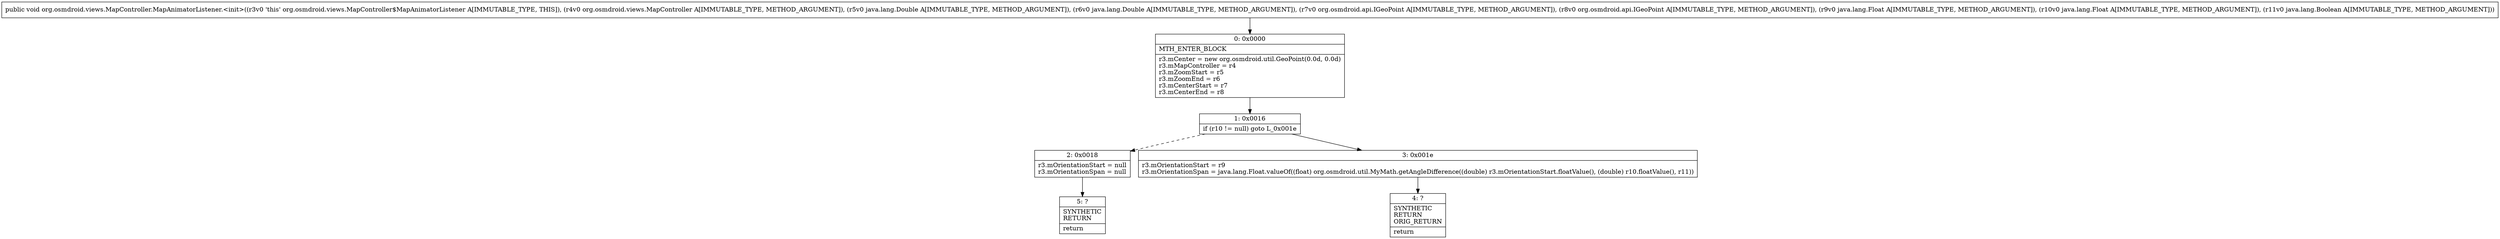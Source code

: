digraph "CFG fororg.osmdroid.views.MapController.MapAnimatorListener.\<init\>(Lorg\/osmdroid\/views\/MapController;Ljava\/lang\/Double;Ljava\/lang\/Double;Lorg\/osmdroid\/api\/IGeoPoint;Lorg\/osmdroid\/api\/IGeoPoint;Ljava\/lang\/Float;Ljava\/lang\/Float;Ljava\/lang\/Boolean;)V" {
Node_0 [shape=record,label="{0\:\ 0x0000|MTH_ENTER_BLOCK\l|r3.mCenter = new org.osmdroid.util.GeoPoint(0.0d, 0.0d)\lr3.mMapController = r4\lr3.mZoomStart = r5\lr3.mZoomEnd = r6\lr3.mCenterStart = r7\lr3.mCenterEnd = r8\l}"];
Node_1 [shape=record,label="{1\:\ 0x0016|if (r10 != null) goto L_0x001e\l}"];
Node_2 [shape=record,label="{2\:\ 0x0018|r3.mOrientationStart = null\lr3.mOrientationSpan = null\l}"];
Node_3 [shape=record,label="{3\:\ 0x001e|r3.mOrientationStart = r9\lr3.mOrientationSpan = java.lang.Float.valueOf((float) org.osmdroid.util.MyMath.getAngleDifference((double) r3.mOrientationStart.floatValue(), (double) r10.floatValue(), r11))\l}"];
Node_4 [shape=record,label="{4\:\ ?|SYNTHETIC\lRETURN\lORIG_RETURN\l|return\l}"];
Node_5 [shape=record,label="{5\:\ ?|SYNTHETIC\lRETURN\l|return\l}"];
MethodNode[shape=record,label="{public void org.osmdroid.views.MapController.MapAnimatorListener.\<init\>((r3v0 'this' org.osmdroid.views.MapController$MapAnimatorListener A[IMMUTABLE_TYPE, THIS]), (r4v0 org.osmdroid.views.MapController A[IMMUTABLE_TYPE, METHOD_ARGUMENT]), (r5v0 java.lang.Double A[IMMUTABLE_TYPE, METHOD_ARGUMENT]), (r6v0 java.lang.Double A[IMMUTABLE_TYPE, METHOD_ARGUMENT]), (r7v0 org.osmdroid.api.IGeoPoint A[IMMUTABLE_TYPE, METHOD_ARGUMENT]), (r8v0 org.osmdroid.api.IGeoPoint A[IMMUTABLE_TYPE, METHOD_ARGUMENT]), (r9v0 java.lang.Float A[IMMUTABLE_TYPE, METHOD_ARGUMENT]), (r10v0 java.lang.Float A[IMMUTABLE_TYPE, METHOD_ARGUMENT]), (r11v0 java.lang.Boolean A[IMMUTABLE_TYPE, METHOD_ARGUMENT])) }"];
MethodNode -> Node_0;
Node_0 -> Node_1;
Node_1 -> Node_2[style=dashed];
Node_1 -> Node_3;
Node_2 -> Node_5;
Node_3 -> Node_4;
}

